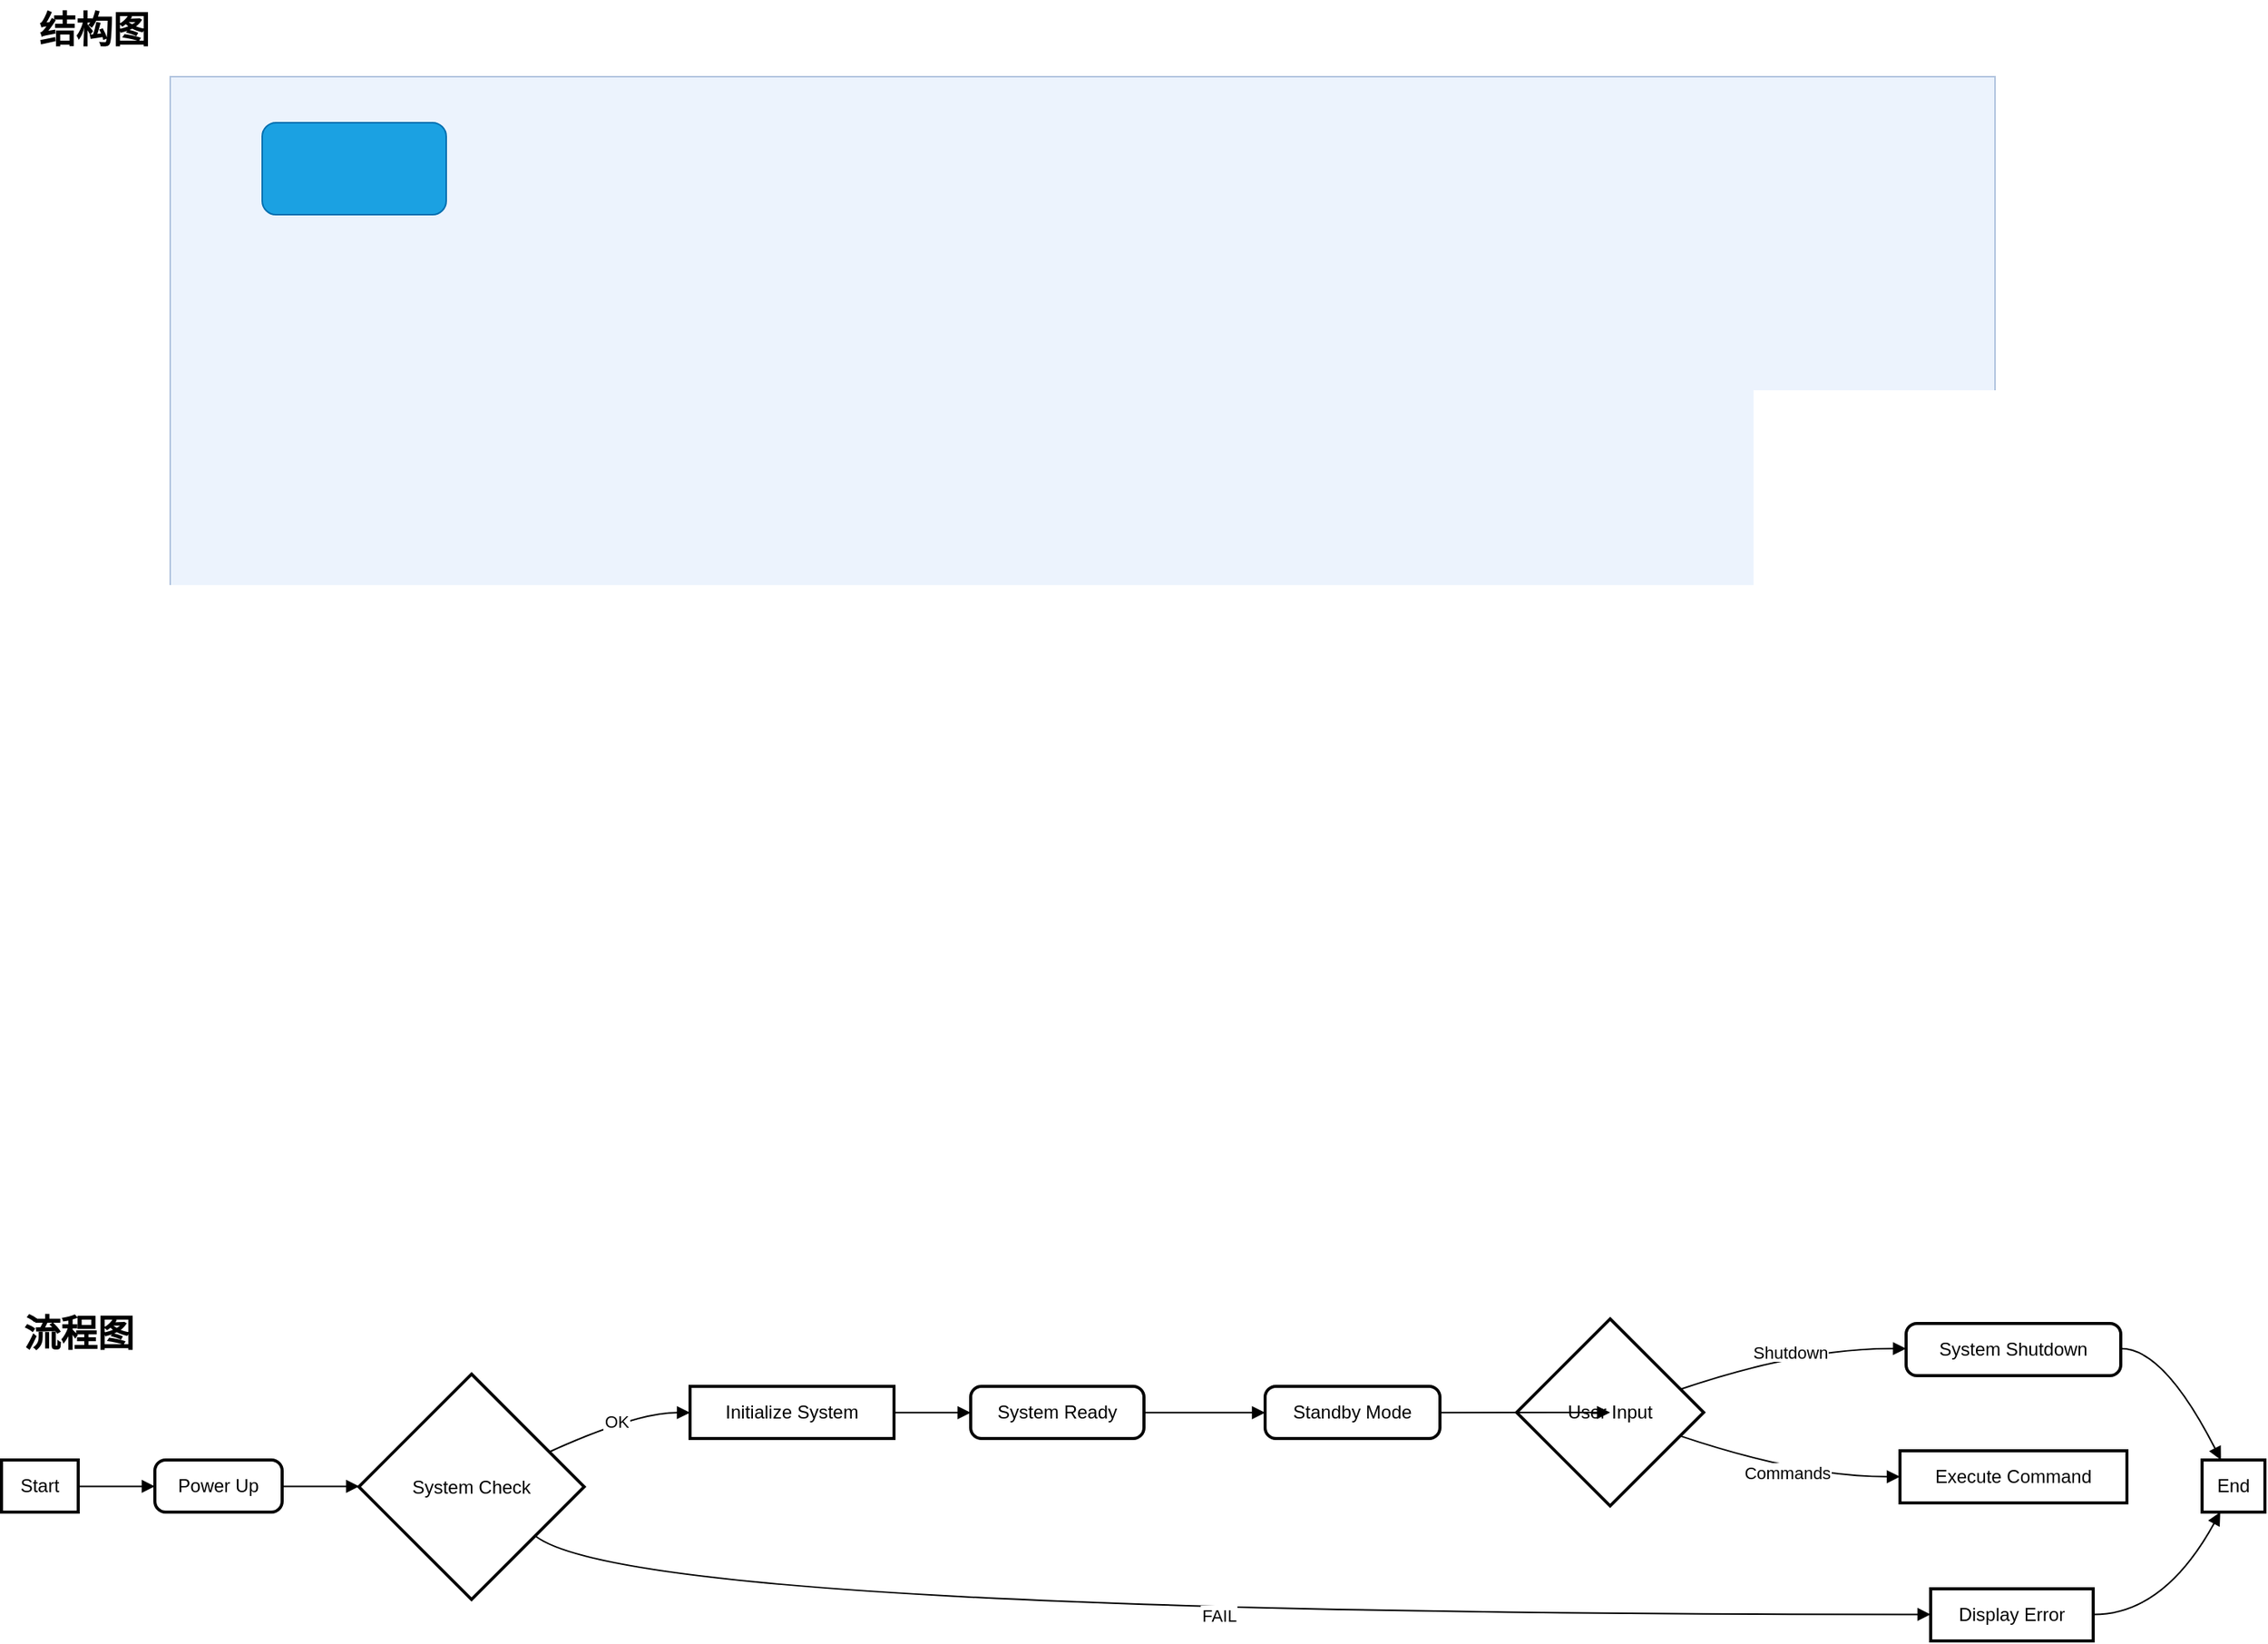 <mxfile version="21.2.9" type="github">
  <diagram name="Page-1" id="kuUTJhznfEHe3Q5honYC">
    <mxGraphModel dx="3052" dy="2500" grid="1" gridSize="10" guides="1" tooltips="1" connect="1" arrows="1" fold="1" page="1" pageScale="1" pageWidth="827" pageHeight="1169" math="0" shadow="0">
      <root>
        <mxCell id="0" />
        <mxCell id="1" parent="0" />
        <mxCell id="2" value="Start" style="whiteSpace=wrap;strokeWidth=2;" parent="1" vertex="1">
          <mxGeometry y="92" width="50" height="34" as="geometry" />
        </mxCell>
        <mxCell id="3" value="Power Up" style="rounded=1;absoluteArcSize=1;arcSize=14;whiteSpace=wrap;strokeWidth=2;" parent="1" vertex="1">
          <mxGeometry x="100" y="92" width="83" height="34" as="geometry" />
        </mxCell>
        <mxCell id="4" value="System Check" style="rhombus;strokeWidth=2;whiteSpace=wrap;" parent="1" vertex="1">
          <mxGeometry x="233" y="36" width="147" height="147" as="geometry" />
        </mxCell>
        <mxCell id="5" value="Initialize System" style="whiteSpace=wrap;strokeWidth=2;" parent="1" vertex="1">
          <mxGeometry x="449" y="44" width="133" height="34" as="geometry" />
        </mxCell>
        <mxCell id="6" value="Display Error" style="whiteSpace=wrap;strokeWidth=2;" parent="1" vertex="1">
          <mxGeometry x="1258" y="176" width="106" height="34" as="geometry" />
        </mxCell>
        <mxCell id="7" value="System Ready" style="rounded=1;absoluteArcSize=1;arcSize=14;whiteSpace=wrap;strokeWidth=2;" parent="1" vertex="1">
          <mxGeometry x="632" y="44" width="113" height="34" as="geometry" />
        </mxCell>
        <mxCell id="8" value="Standby Mode" style="rounded=1;absoluteArcSize=1;arcSize=14;whiteSpace=wrap;strokeWidth=2;" parent="1" vertex="1">
          <mxGeometry x="824" y="44" width="114" height="34" as="geometry" />
        </mxCell>
        <mxCell id="9" value="User Input" style="rhombus;strokeWidth=2;whiteSpace=wrap;" parent="1" vertex="1">
          <mxGeometry x="988" width="122" height="122" as="geometry" />
        </mxCell>
        <mxCell id="10" value="Execute Command" style="whiteSpace=wrap;strokeWidth=2;" parent="1" vertex="1">
          <mxGeometry x="1238" y="86" width="148" height="34" as="geometry" />
        </mxCell>
        <mxCell id="11" value="System Shutdown" style="rounded=1;absoluteArcSize=1;arcSize=14;whiteSpace=wrap;strokeWidth=2;" parent="1" vertex="1">
          <mxGeometry x="1242" y="3" width="140" height="34" as="geometry" />
        </mxCell>
        <mxCell id="12" value="End" style="whiteSpace=wrap;strokeWidth=2;" parent="1" vertex="1">
          <mxGeometry x="1435" y="92" width="41" height="34" as="geometry" />
        </mxCell>
        <mxCell id="13" value="" style="curved=1;startArrow=none;endArrow=block;exitX=1.0;exitY=0.507;entryX=0.0;entryY=0.507;" parent="1" source="2" target="3" edge="1">
          <mxGeometry relative="1" as="geometry">
            <Array as="points" />
          </mxGeometry>
        </mxCell>
        <mxCell id="14" value="" style="curved=1;startArrow=none;endArrow=block;exitX=0.997;exitY=0.507;entryX=-0.002;entryY=0.498;" parent="1" source="3" target="4" edge="1">
          <mxGeometry relative="1" as="geometry">
            <Array as="points" />
          </mxGeometry>
        </mxCell>
        <mxCell id="15" value="OK" style="curved=1;startArrow=none;endArrow=block;exitX=0.997;exitY=0.277;entryX=0.004;entryY=0.505;" parent="1" source="4" target="5" edge="1">
          <mxGeometry relative="1" as="geometry">
            <Array as="points">
              <mxPoint x="414" y="61" />
            </Array>
          </mxGeometry>
        </mxCell>
        <mxCell id="16" value="FAIL" style="curved=1;startArrow=none;endArrow=block;exitX=0.997;exitY=0.883;entryX=0.004;entryY=0.492;" parent="1" source="4" target="6" edge="1">
          <mxGeometry relative="1" as="geometry">
            <Array as="points">
              <mxPoint x="414" y="193" />
            </Array>
          </mxGeometry>
        </mxCell>
        <mxCell id="17" value="" style="curved=1;startArrow=none;endArrow=block;exitX=1.003;exitY=0.505;entryX=0.003;entryY=0.505;" parent="1" source="5" target="7" edge="1">
          <mxGeometry relative="1" as="geometry">
            <Array as="points" />
          </mxGeometry>
        </mxCell>
        <mxCell id="18" value="" style="curved=1;startArrow=none;endArrow=block;exitX=1.002;exitY=0.505;entryX=-0.001;entryY=0.505;" parent="1" source="7" target="8" edge="1">
          <mxGeometry relative="1" as="geometry">
            <Array as="points" />
          </mxGeometry>
        </mxCell>
        <mxCell id="19" value="" style="curved=1;startArrow=none;endArrow=block;exitX=1.002;exitY=0.505;entryX=0.002;entryY=0.501;" parent="1" source="8" target="9" edge="1">
          <mxGeometry relative="1" as="geometry">
            <Array as="points" />
          </mxGeometry>
        </mxCell>
        <mxCell id="20" value="Commands" style="curved=1;startArrow=none;endArrow=block;exitX=1.004;exitY=0.669;entryX=-0.001;entryY=0.497;" parent="1" source="9" target="10" edge="1">
          <mxGeometry relative="1" as="geometry">
            <Array as="points">
              <mxPoint x="1174" y="103" />
            </Array>
          </mxGeometry>
        </mxCell>
        <mxCell id="21" value="Shutdown" style="curved=1;startArrow=none;endArrow=block;exitX=1.004;exitY=0.334;entryX=-0.002;entryY=0.483;" parent="1" source="9" target="11" edge="1">
          <mxGeometry relative="1" as="geometry">
            <Array as="points">
              <mxPoint x="1174" y="19" />
            </Array>
          </mxGeometry>
        </mxCell>
        <mxCell id="22" value="" style="curved=1;startArrow=none;endArrow=block;exitX=0.997;exitY=0.483;entryX=0.306;entryY=0.014;" parent="1" source="11" target="12" edge="1">
          <mxGeometry relative="1" as="geometry">
            <Array as="points">
              <mxPoint x="1410" y="19" />
            </Array>
          </mxGeometry>
        </mxCell>
        <mxCell id="23" value="" style="curved=1;startArrow=none;endArrow=block;exitX=1.008;exitY=0.492;entryX=0.29;entryY=1.0;" parent="1" source="6" target="12" edge="1">
          <mxGeometry relative="1" as="geometry">
            <Array as="points">
              <mxPoint x="1410" y="193" />
            </Array>
          </mxGeometry>
        </mxCell>
        <mxCell id="RoLfHGSgRacZs7P57VVQ-23" value="结构图&lt;br&gt;" style="text;strokeColor=none;fillColor=none;html=1;fontSize=24;fontStyle=1;verticalAlign=middle;align=center;" vertex="1" parent="1">
          <mxGeometry x="10" y="-860" width="100" height="40" as="geometry" />
        </mxCell>
        <mxCell id="RoLfHGSgRacZs7P57VVQ-24" value="流程图" style="text;strokeColor=none;fillColor=none;html=1;fontSize=24;fontStyle=1;verticalAlign=middle;align=center;" vertex="1" parent="1">
          <mxGeometry y="-10" width="100" height="40" as="geometry" />
        </mxCell>
        <mxCell id="RoLfHGSgRacZs7P57VVQ-32" value="" style="rounded=0;whiteSpace=wrap;html=1;fillColor=#dae8fc;strokeColor=#6c8ebf;opacity=50;" vertex="1" parent="1">
          <mxGeometry x="110" y="-810" width="1190" height="570" as="geometry" />
        </mxCell>
        <mxCell id="RoLfHGSgRacZs7P57VVQ-33" value="" style="rounded=1;whiteSpace=wrap;html=1;fillColor=#1ba1e2;strokeColor=#006EAF;fontColor=#ffffff;" vertex="1" parent="1">
          <mxGeometry x="170" y="-780" width="120" height="60" as="geometry" />
        </mxCell>
      </root>
    </mxGraphModel>
  </diagram>
</mxfile>
